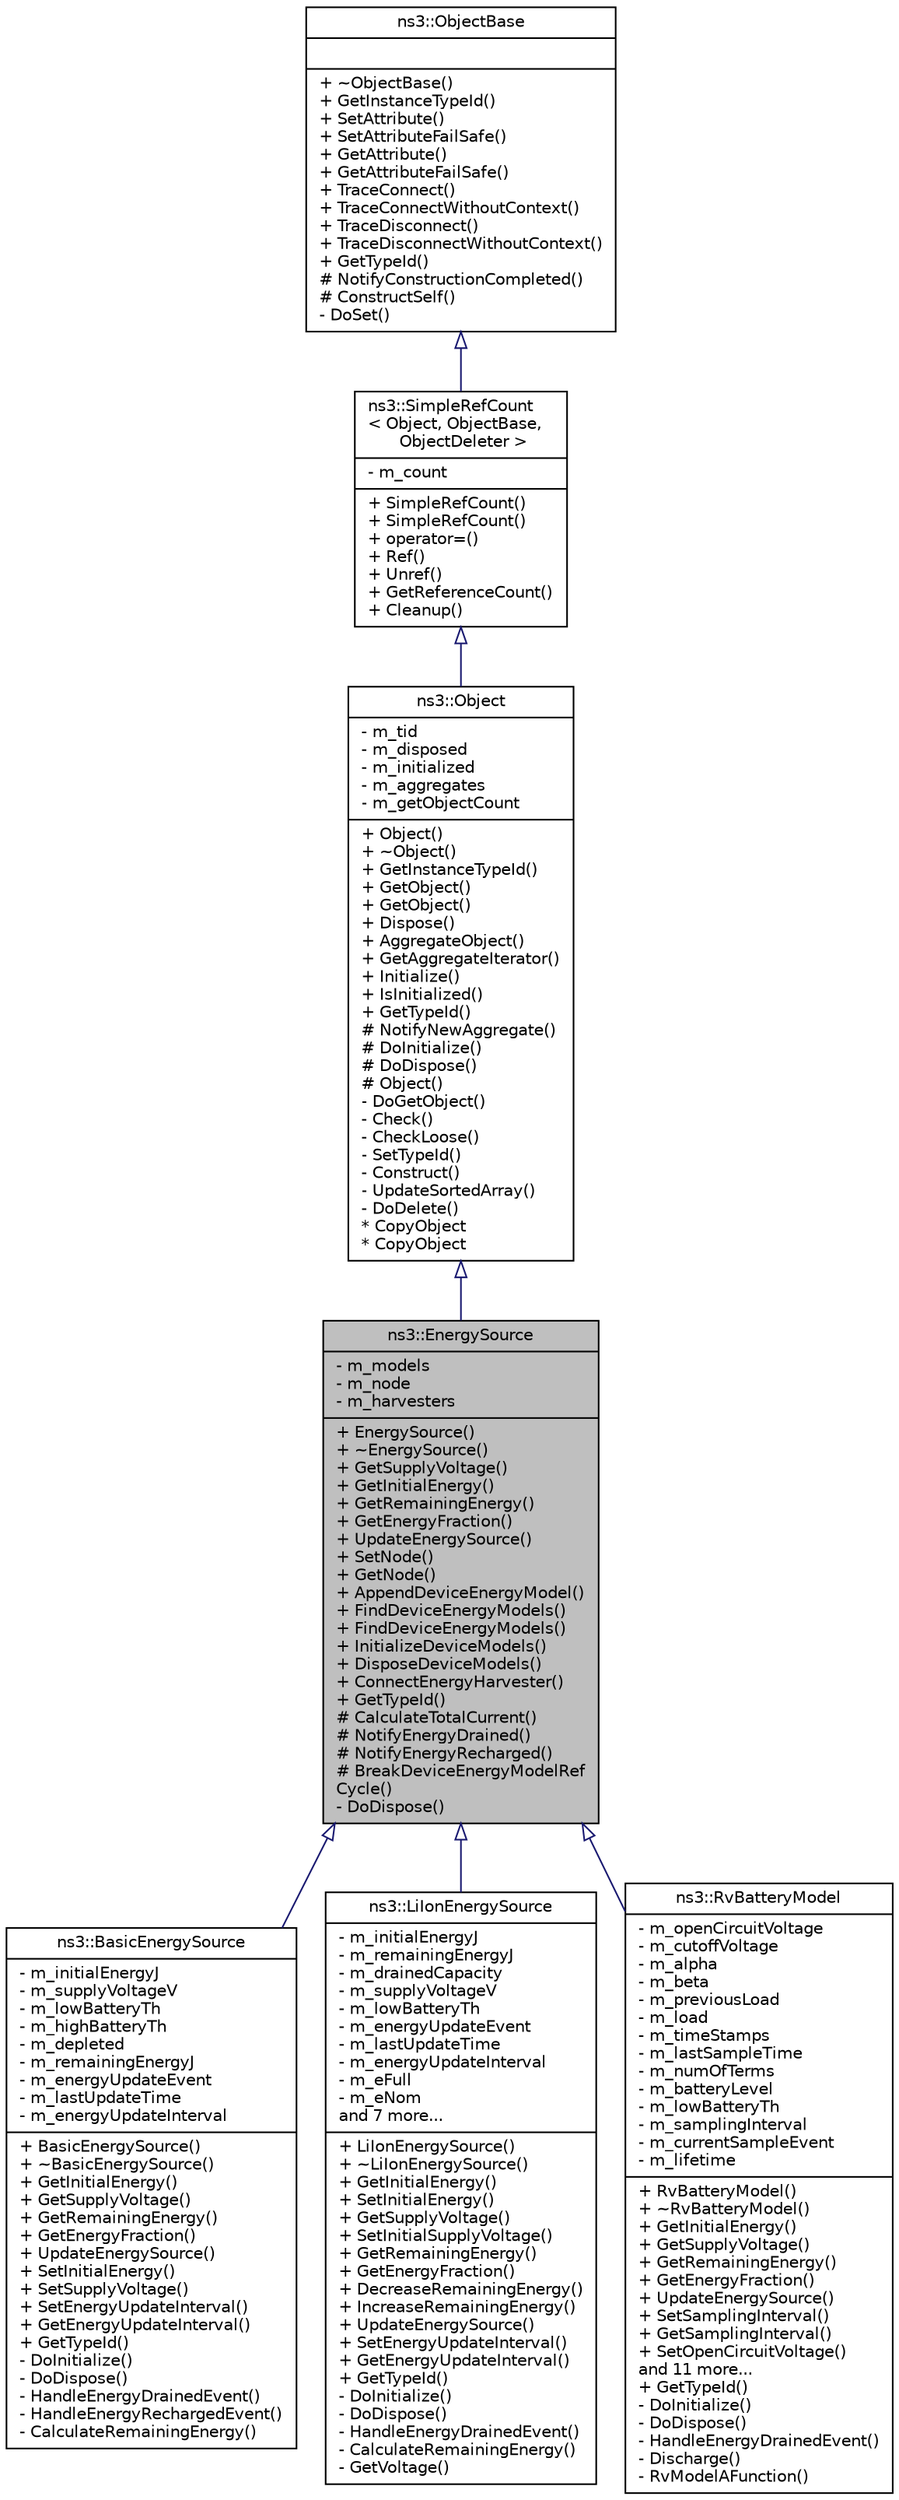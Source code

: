digraph "ns3::EnergySource"
{
  edge [fontname="Helvetica",fontsize="10",labelfontname="Helvetica",labelfontsize="10"];
  node [fontname="Helvetica",fontsize="10",shape=record];
  Node1 [label="{ns3::EnergySource\n|- m_models\l- m_node\l- m_harvesters\l|+ EnergySource()\l+ ~EnergySource()\l+ GetSupplyVoltage()\l+ GetInitialEnergy()\l+ GetRemainingEnergy()\l+ GetEnergyFraction()\l+ UpdateEnergySource()\l+ SetNode()\l+ GetNode()\l+ AppendDeviceEnergyModel()\l+ FindDeviceEnergyModels()\l+ FindDeviceEnergyModels()\l+ InitializeDeviceModels()\l+ DisposeDeviceModels()\l+ ConnectEnergyHarvester()\l+ GetTypeId()\l# CalculateTotalCurrent()\l# NotifyEnergyDrained()\l# NotifyEnergyRecharged()\l# BreakDeviceEnergyModelRef\lCycle()\l- DoDispose()\l}",height=0.2,width=0.4,color="black", fillcolor="grey75", style="filled", fontcolor="black"];
  Node2 -> Node1 [dir="back",color="midnightblue",fontsize="10",style="solid",arrowtail="onormal"];
  Node2 [label="{ns3::Object\n|- m_tid\l- m_disposed\l- m_initialized\l- m_aggregates\l- m_getObjectCount\l|+ Object()\l+ ~Object()\l+ GetInstanceTypeId()\l+ GetObject()\l+ GetObject()\l+ Dispose()\l+ AggregateObject()\l+ GetAggregateIterator()\l+ Initialize()\l+ IsInitialized()\l+ GetTypeId()\l# NotifyNewAggregate()\l# DoInitialize()\l# DoDispose()\l# Object()\l- DoGetObject()\l- Check()\l- CheckLoose()\l- SetTypeId()\l- Construct()\l- UpdateSortedArray()\l- DoDelete()\l* CopyObject\l* CopyObject\l}",height=0.2,width=0.4,color="black", fillcolor="white", style="filled",URL="$d9/d77/classns3_1_1Object.html",tooltip="A base class which provides memory management and object aggregation. "];
  Node3 -> Node2 [dir="back",color="midnightblue",fontsize="10",style="solid",arrowtail="onormal"];
  Node3 [label="{ns3::SimpleRefCount\l\< Object, ObjectBase,\l ObjectDeleter \>\n|- m_count\l|+ SimpleRefCount()\l+ SimpleRefCount()\l+ operator=()\l+ Ref()\l+ Unref()\l+ GetReferenceCount()\l+ Cleanup()\l}",height=0.2,width=0.4,color="black", fillcolor="white", style="filled",URL="$da/da1/classns3_1_1SimpleRefCount.html"];
  Node4 -> Node3 [dir="back",color="midnightblue",fontsize="10",style="solid",arrowtail="onormal"];
  Node4 [label="{ns3::ObjectBase\n||+ ~ObjectBase()\l+ GetInstanceTypeId()\l+ SetAttribute()\l+ SetAttributeFailSafe()\l+ GetAttribute()\l+ GetAttributeFailSafe()\l+ TraceConnect()\l+ TraceConnectWithoutContext()\l+ TraceDisconnect()\l+ TraceDisconnectWithoutContext()\l+ GetTypeId()\l# NotifyConstructionCompleted()\l# ConstructSelf()\l- DoSet()\l}",height=0.2,width=0.4,color="black", fillcolor="white", style="filled",URL="$d2/dac/classns3_1_1ObjectBase.html",tooltip="Anchor the ns-3 type and attribute system. "];
  Node1 -> Node5 [dir="back",color="midnightblue",fontsize="10",style="solid",arrowtail="onormal"];
  Node5 [label="{ns3::BasicEnergySource\n|- m_initialEnergyJ\l- m_supplyVoltageV\l- m_lowBatteryTh\l- m_highBatteryTh\l- m_depleted\l- m_remainingEnergyJ\l- m_energyUpdateEvent\l- m_lastUpdateTime\l- m_energyUpdateInterval\l|+ BasicEnergySource()\l+ ~BasicEnergySource()\l+ GetInitialEnergy()\l+ GetSupplyVoltage()\l+ GetRemainingEnergy()\l+ GetEnergyFraction()\l+ UpdateEnergySource()\l+ SetInitialEnergy()\l+ SetSupplyVoltage()\l+ SetEnergyUpdateInterval()\l+ GetEnergyUpdateInterval()\l+ GetTypeId()\l- DoInitialize()\l- DoDispose()\l- HandleEnergyDrainedEvent()\l- HandleEnergyRechargedEvent()\l- CalculateRemainingEnergy()\l}",height=0.2,width=0.4,color="black", fillcolor="white", style="filled",URL="$d1/db4/classns3_1_1BasicEnergySource.html"];
  Node1 -> Node6 [dir="back",color="midnightblue",fontsize="10",style="solid",arrowtail="onormal"];
  Node6 [label="{ns3::LiIonEnergySource\n|- m_initialEnergyJ\l- m_remainingEnergyJ\l- m_drainedCapacity\l- m_supplyVoltageV\l- m_lowBatteryTh\l- m_energyUpdateEvent\l- m_lastUpdateTime\l- m_energyUpdateInterval\l- m_eFull\l- m_eNom\land 7 more...\l|+ LiIonEnergySource()\l+ ~LiIonEnergySource()\l+ GetInitialEnergy()\l+ SetInitialEnergy()\l+ GetSupplyVoltage()\l+ SetInitialSupplyVoltage()\l+ GetRemainingEnergy()\l+ GetEnergyFraction()\l+ DecreaseRemainingEnergy()\l+ IncreaseRemainingEnergy()\l+ UpdateEnergySource()\l+ SetEnergyUpdateInterval()\l+ GetEnergyUpdateInterval()\l+ GetTypeId()\l- DoInitialize()\l- DoDispose()\l- HandleEnergyDrainedEvent()\l- CalculateRemainingEnergy()\l- GetVoltage()\l}",height=0.2,width=0.4,color="black", fillcolor="white", style="filled",URL="$dd/d9d/classns3_1_1LiIonEnergySource.html",tooltip="Model a generic Lithium Ion Battery basing on [1][2]. "];
  Node1 -> Node7 [dir="back",color="midnightblue",fontsize="10",style="solid",arrowtail="onormal"];
  Node7 [label="{ns3::RvBatteryModel\n|- m_openCircuitVoltage\l- m_cutoffVoltage\l- m_alpha\l- m_beta\l- m_previousLoad\l- m_load\l- m_timeStamps\l- m_lastSampleTime\l- m_numOfTerms\l- m_batteryLevel\l- m_lowBatteryTh\l- m_samplingInterval\l- m_currentSampleEvent\l- m_lifetime\l|+ RvBatteryModel()\l+ ~RvBatteryModel()\l+ GetInitialEnergy()\l+ GetSupplyVoltage()\l+ GetRemainingEnergy()\l+ GetEnergyFraction()\l+ UpdateEnergySource()\l+ SetSamplingInterval()\l+ GetSamplingInterval()\l+ SetOpenCircuitVoltage()\land 11 more...\l+ GetTypeId()\l- DoInitialize()\l- DoDispose()\l- HandleEnergyDrainedEvent()\l- Discharge()\l- RvModelAFunction()\l}",height=0.2,width=0.4,color="black", fillcolor="white", style="filled",URL="$db/db8/classns3_1_1RvBatteryModel.html",tooltip="Rakhmatov Vrudhula non-linear battery model. "];
}
